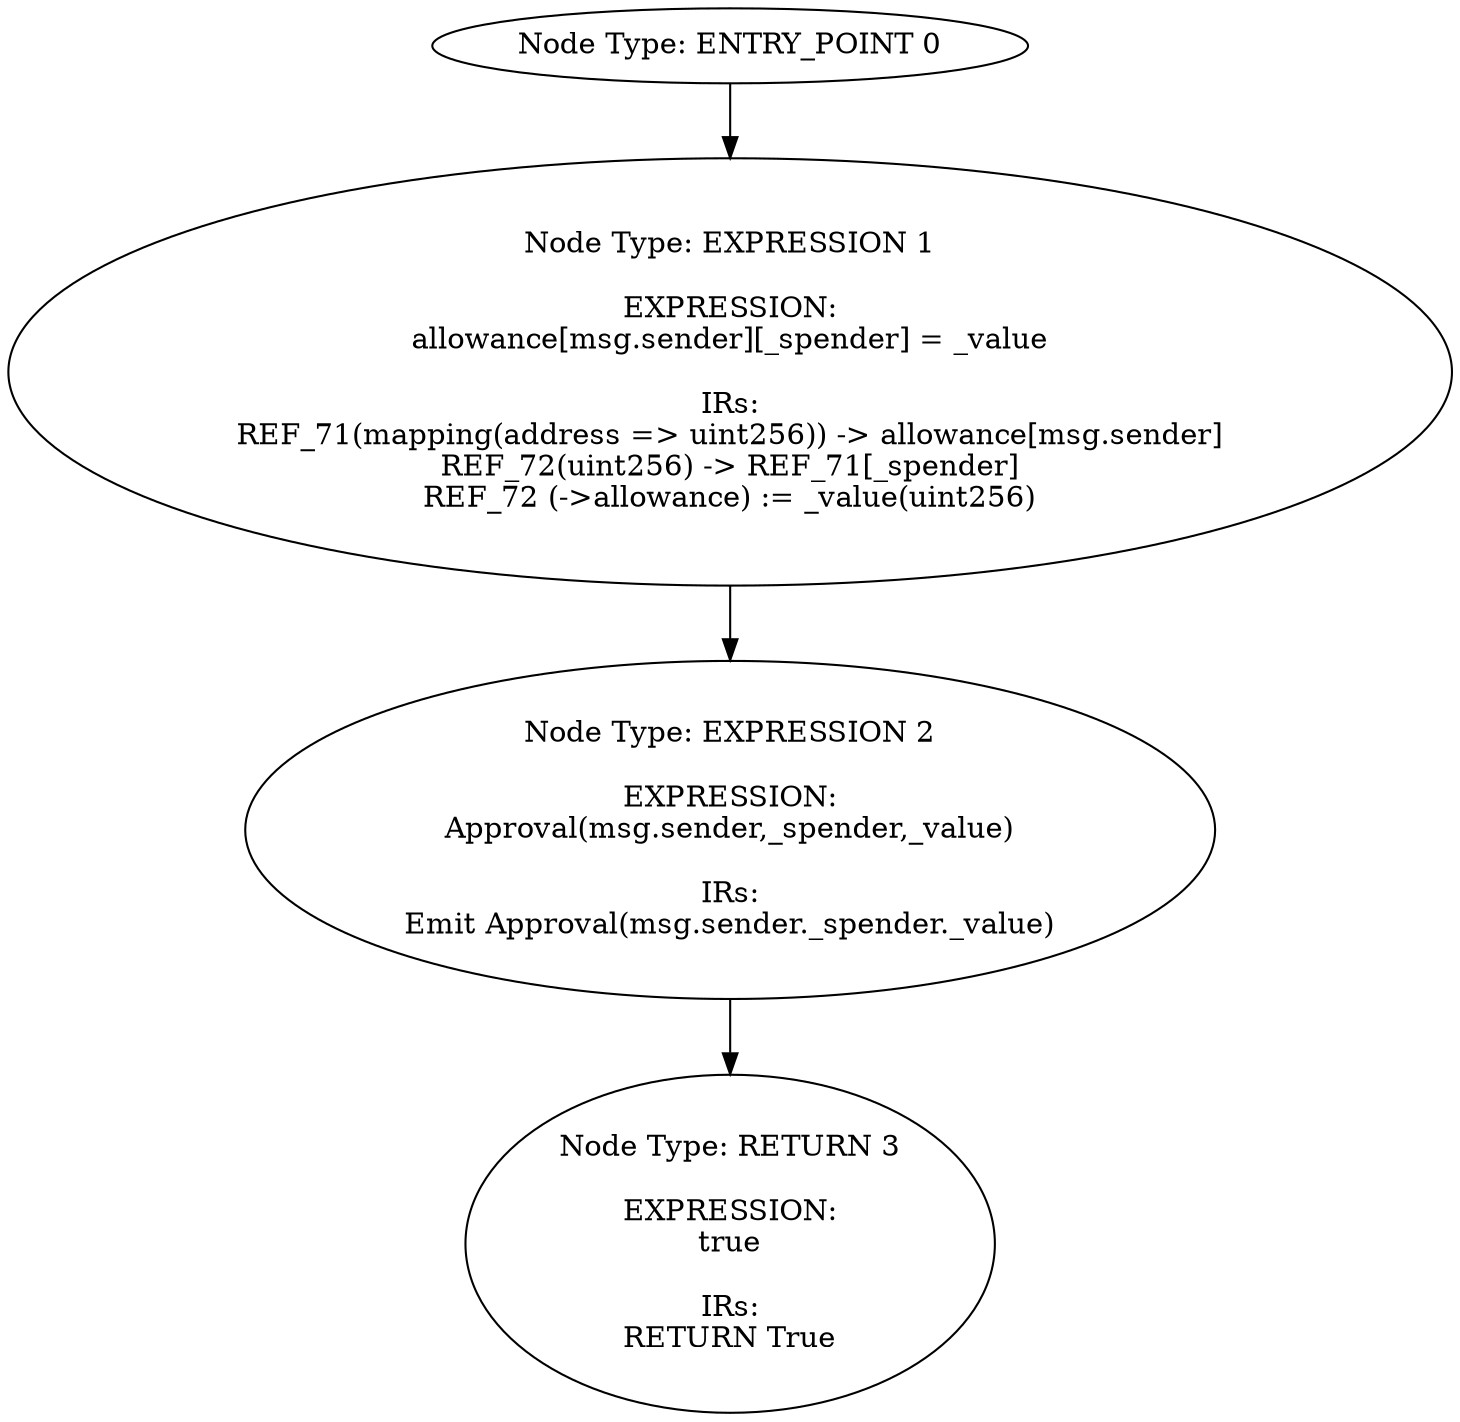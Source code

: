 digraph{
0[label="Node Type: ENTRY_POINT 0
"];
0->1;
1[label="Node Type: EXPRESSION 1

EXPRESSION:
allowance[msg.sender][_spender] = _value

IRs:
REF_71(mapping(address => uint256)) -> allowance[msg.sender]
REF_72(uint256) -> REF_71[_spender]
REF_72 (->allowance) := _value(uint256)"];
1->2;
2[label="Node Type: EXPRESSION 2

EXPRESSION:
Approval(msg.sender,_spender,_value)

IRs:
Emit Approval(msg.sender._spender._value)"];
2->3;
3[label="Node Type: RETURN 3

EXPRESSION:
true

IRs:
RETURN True"];
}
